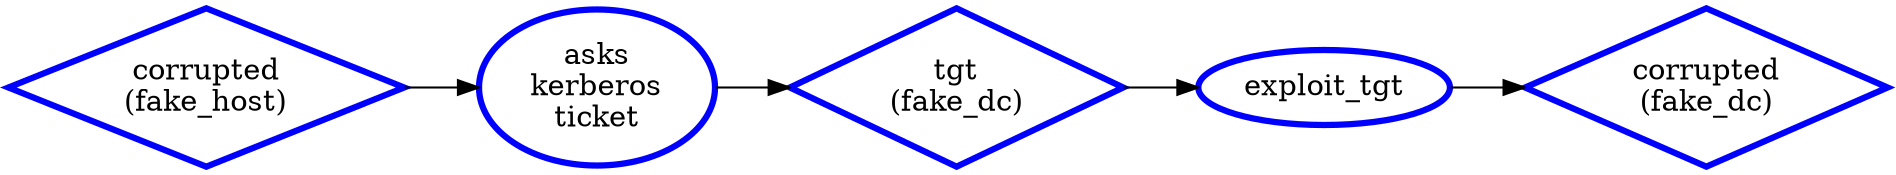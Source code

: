 digraph G {
    rankdir=LR
  15 [label="corrupted\n(fake_dc)", color="blue", penwidth=3, shape="diamond"];
  16 [label="exploit_tgt", color="blue", penwidth=3, shape="ellipse"];
  17 [label="tgt\n(fake_dc)", color="blue", penwidth=3, shape="diamond"];
  18 [label="asks\nkerberos\nticket", color="blue", penwidth=3, shape="ellipse"];
  19 [label="corrupted\n(fake_host)", color="blue", penwidth=3, shape="diamond"];
  "19" -> "18";
  "18" -> "17";
  "17" -> "16";
  "16" -> "15";
}